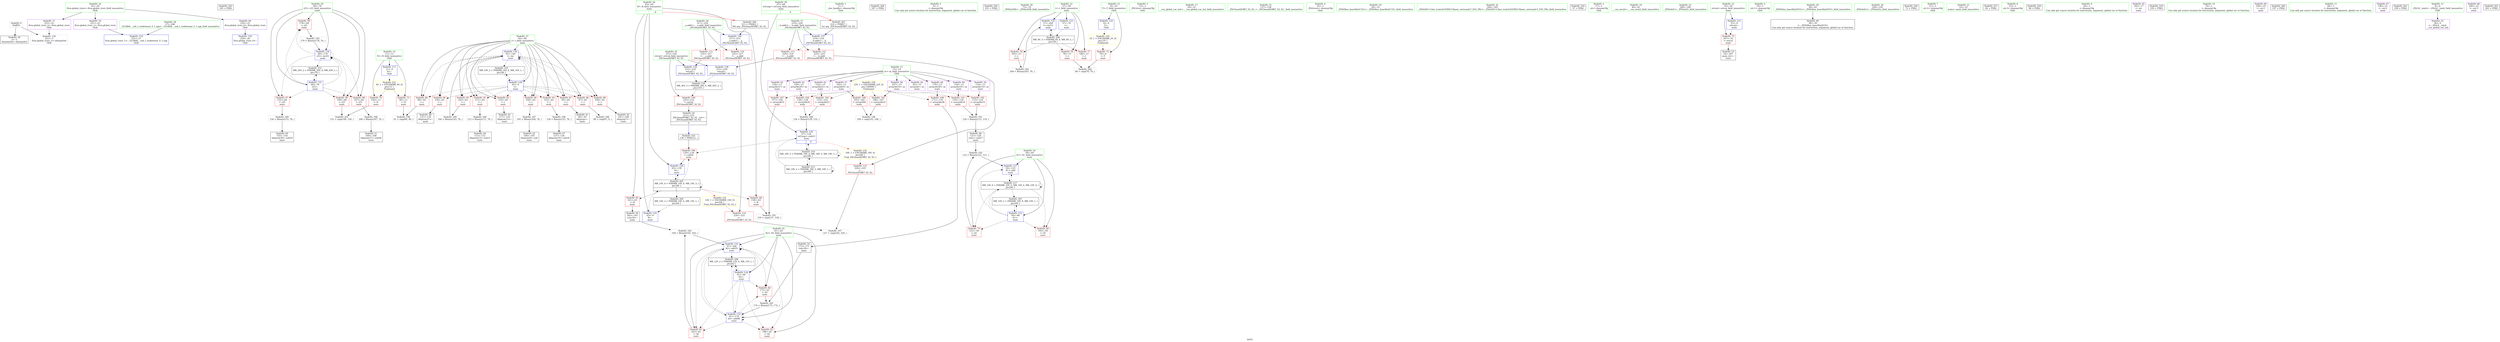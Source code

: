 digraph "SVFG" {
	label="SVFG";

	Node0x55a5386023a0 [shape=record,color=grey,label="{NodeID: 0\nNullPtr}"];
	Node0x55a5386023a0 -> Node0x55a53861bc20[style=solid];
	Node0x55a5386023a0 -> Node0x55a538621fe0[style=solid];
	Node0x55a538642150 [shape=record,color=black,label="{NodeID: 263\n183 = PHI()\n}"];
	Node0x55a53861c4a0 [shape=record,color=red,label="{NodeID: 97\n153\<--69\n\<--i25\nmain\n}"];
	Node0x55a53861c4a0 -> Node0x55a538625e80[style=solid];
	Node0x55a53861a760 [shape=record,color=green,label="{NodeID: 14\n11\<--12\nN\<--N_field_insensitive\nGlob }"];
	Node0x55a53861a760 -> Node0x55a53861e8d0[style=solid];
	Node0x55a53861a760 -> Node0x55a53861e9a0[style=solid];
	Node0x55a53861a760 -> Node0x55a538621ce0[style=solid];
	Node0x55a53861ff40 [shape=record,color=grey,label="{NodeID: 194\n144 = Binary(143, 76, )\n}"];
	Node0x55a53861ff40 -> Node0x55a538622830[style=solid];
	Node0x55a53861d000 [shape=record,color=red,label="{NodeID: 111\n232\<--217\n\<--__a.addr\n_ZSt3maxIiERKT_S2_S2_\n}"];
	Node0x55a53861d000 -> Node0x55a538622f80[style=solid];
	Node0x55a53861b210 [shape=record,color=green,label="{NodeID: 28\n67\<--68\nref.tmp\<--ref.tmp_field_insensitive\nmain\n|{|<s1>6}}"];
	Node0x55a53861b210 -> Node0x55a538622690[style=solid];
	Node0x55a53861b210:s1 -> Node0x55a538642610[style=solid,color=red];
	Node0x55a538630520 [shape=record,color=black,label="{NodeID: 208\nMR_12V_2 = PHI(MR_12V_4, MR_12V_1, )\npts\{62 \}\n}"];
	Node0x55a538630520 -> Node0x55a538622350[style=dashed];
	Node0x55a538622420 [shape=record,color=blue,label="{NodeID: 125\n63\<--9\nR\<--\nmain\n}"];
	Node0x55a538622420 -> Node0x55a53862ec20[style=dashed];
	Node0x55a53861bef0 [shape=record,color=black,label="{NodeID: 42\n101\<--100\nidxprom7\<--\nmain\n}"];
	Node0x55a538622f80 [shape=record,color=blue,label="{NodeID: 139\n215\<--232\nretval\<--\n_ZSt3maxIiERKT_S2_S2_\n}"];
	Node0x55a538622f80 -> Node0x55a538632d20[style=dashed];
	Node0x55a53861da70 [shape=record,color=purple,label="{NodeID: 56\n95\<--13\narrayidx\<--m\nmain\n}"];
	Node0x55a53861e600 [shape=record,color=purple,label="{NodeID: 70\n251\<--25\nllvm.global_ctors_1\<--llvm.global_ctors\nGlob }"];
	Node0x55a53861e600 -> Node0x55a538621ee0[style=solid];
	Node0x55a53861f1c0 [shape=record,color=red,label="{NodeID: 84\n158\<--63\n\<--R\nmain\n}"];
	Node0x55a53861f1c0 -> Node0x55a5386200c0[style=solid];
	Node0x55a538602870 [shape=record,color=green,label="{NodeID: 1\n7\<--1\n__dso_handle\<--dummyObj\nGlob }"];
	Node0x55a538642280 [shape=record,color=black,label="{NodeID: 264\n187 = PHI()\n}"];
	Node0x55a53861c570 [shape=record,color=red,label="{NodeID: 98\n167\<--69\n\<--i25\nmain\n}"];
	Node0x55a53861c570 -> Node0x55a538625a00[style=solid];
	Node0x55a53861a7f0 [shape=record,color=green,label="{NodeID: 15\n13\<--14\nm\<--m_field_insensitive\nGlob }"];
	Node0x55a53861a7f0 -> Node0x55a53861da70[style=solid];
	Node0x55a53861a7f0 -> Node0x55a53861db40[style=solid];
	Node0x55a53861a7f0 -> Node0x55a53861dc10[style=solid];
	Node0x55a53861a7f0 -> Node0x55a53861dce0[style=solid];
	Node0x55a53861a7f0 -> Node0x55a53861ddb0[style=solid];
	Node0x55a53861a7f0 -> Node0x55a53861de80[style=solid];
	Node0x55a53861a7f0 -> Node0x55a53861df50[style=solid];
	Node0x55a53861a7f0 -> Node0x55a53861e020[style=solid];
	Node0x55a53861a7f0 -> Node0x55a53861e0f0[style=solid];
	Node0x55a5386200c0 [shape=record,color=grey,label="{NodeID: 195\n159 = cmp(157, 158, )\n}"];
	Node0x55a53861d0d0 [shape=record,color=red,label="{NodeID: 112\n225\<--219\n\<--__b.addr\n_ZSt3maxIiERKT_S2_S2_\n}"];
	Node0x55a53861d0d0 -> Node0x55a53861d340[style=solid];
	Node0x55a53861b2e0 [shape=record,color=green,label="{NodeID: 29\n69\<--70\ni25\<--i25_field_insensitive\nmain\n}"];
	Node0x55a53861b2e0 -> Node0x55a53861c3d0[style=solid];
	Node0x55a53861b2e0 -> Node0x55a53861c4a0[style=solid];
	Node0x55a53861b2e0 -> Node0x55a53861c570[style=solid];
	Node0x55a53861b2e0 -> Node0x55a53861c640[style=solid];
	Node0x55a53861b2e0 -> Node0x55a538622900[style=solid];
	Node0x55a53861b2e0 -> Node0x55a538622b70[style=solid];
	Node0x55a538630a20 [shape=record,color=black,label="{NodeID: 209\nMR_14V_2 = PHI(MR_14V_4, MR_14V_1, )\npts\{64 \}\n}"];
	Node0x55a538630a20 -> Node0x55a538622420[style=dashed];
	Node0x55a5386224f0 [shape=record,color=blue,label="{NodeID: 126\n65\<--9\ni\<--\nmain\n}"];
	Node0x55a5386224f0 -> Node0x55a53861f360[style=dashed];
	Node0x55a5386224f0 -> Node0x55a53861f430[style=dashed];
	Node0x55a5386224f0 -> Node0x55a53861f500[style=dashed];
	Node0x55a5386224f0 -> Node0x55a53861f5d0[style=dashed];
	Node0x55a5386224f0 -> Node0x55a53861f6a0[style=dashed];
	Node0x55a5386224f0 -> Node0x55a53861f770[style=dashed];
	Node0x55a5386224f0 -> Node0x55a53861f840[style=dashed];
	Node0x55a5386224f0 -> Node0x55a53861f910[style=dashed];
	Node0x55a5386224f0 -> Node0x55a53861f9e0[style=dashed];
	Node0x55a5386224f0 -> Node0x55a53861fab0[style=dashed];
	Node0x55a5386224f0 -> Node0x55a538622830[style=dashed];
	Node0x55a5386224f0 -> Node0x55a538630f20[style=dashed];
	Node0x55a53861bfc0 [shape=record,color=black,label="{NodeID: 43\n106\<--105\nidxprom9\<--sub\nmain\n}"];
	Node0x55a53861db40 [shape=record,color=purple,label="{NodeID: 57\n102\<--13\narrayidx8\<--m\nmain\n}"];
	Node0x55a53861db40 -> Node0x55a53861c710[style=solid];
	Node0x55a53861e700 [shape=record,color=purple,label="{NodeID: 71\n252\<--25\nllvm.global_ctors_2\<--llvm.global_ctors\nGlob }"];
	Node0x55a53861e700 -> Node0x55a538621fe0[style=solid];
	Node0x55a53861f290 [shape=record,color=red,label="{NodeID: 85\n161\<--63\n\<--R\nmain\n}"];
	Node0x55a53861f290 -> Node0x55a53861d590[style=solid];
	Node0x55a53861a0a0 [shape=record,color=green,label="{NodeID: 2\n9\<--1\n\<--dummyObj\nCan only get source location for instruction, argument, global var or function.}"];
	Node0x55a538642380 [shape=record,color=black,label="{NodeID: 265\n191 = PHI()\n}"];
	Node0x55a538625400 [shape=record,color=grey,label="{NodeID: 182\n164 = Binary(163, 162, )\n}"];
	Node0x55a538625400 -> Node0x55a5386229d0[style=solid];
	Node0x55a53861c640 [shape=record,color=red,label="{NodeID: 99\n178\<--69\n\<--i25\nmain\n}"];
	Node0x55a53861c640 -> Node0x55a53861fdc0[style=solid];
	Node0x55a53861a880 [shape=record,color=green,label="{NodeID: 16\n25\<--29\nllvm.global_ctors\<--llvm.global_ctors_field_insensitive\nGlob }"];
	Node0x55a53861a880 -> Node0x55a53861e500[style=solid];
	Node0x55a53861a880 -> Node0x55a53861e600[style=solid];
	Node0x55a53861a880 -> Node0x55a53861e700[style=solid];
	Node0x55a538620240 [shape=record,color=grey,label="{NodeID: 196\n109 = cmp(103, 108, )\n}"];
	Node0x55a53861d1a0 [shape=record,color=red,label="{NodeID: 113\n229\<--219\n\<--__b.addr\n_ZSt3maxIiERKT_S2_S2_\n}"];
	Node0x55a53861d1a0 -> Node0x55a538622eb0[style=solid];
	Node0x55a53861b3b0 [shape=record,color=green,label="{NodeID: 30\n73\<--74\n_ZNSirsERi\<--_ZNSirsERi_field_insensitive\n}"];
	Node0x55a538630f20 [shape=record,color=black,label="{NodeID: 210\nMR_16V_2 = PHI(MR_16V_4, MR_16V_1, )\npts\{66 \}\n}"];
	Node0x55a538630f20 -> Node0x55a5386224f0[style=dashed];
	Node0x55a5386225c0 [shape=record,color=blue,label="{NodeID: 127\n59\<--123\nA1\<--add\nmain\n}"];
	Node0x55a5386225c0 -> Node0x55a538633220[style=dashed];
	Node0x55a53861c090 [shape=record,color=black,label="{NodeID: 44\n113\<--112\nidxprom13\<--sub12\nmain\n}"];
	Node0x55a53861dc10 [shape=record,color=purple,label="{NodeID: 58\n107\<--13\narrayidx10\<--m\nmain\n}"];
	Node0x55a53861dc10 -> Node0x55a53861c7e0[style=solid];
	Node0x55a53861e800 [shape=record,color=red,label="{NodeID: 72\n79\<--8\n\<--T\nmain\n}"];
	Node0x55a53861e800 -> Node0x55a538620840[style=solid];
	Node0x55a53861f360 [shape=record,color=red,label="{NodeID: 86\n89\<--65\n\<--i\nmain\n}"];
	Node0x55a53861f360 -> Node0x55a5386206c0[style=solid];
	Node0x55a53861a130 [shape=record,color=green,label="{NodeID: 3\n15\<--1\n_ZSt3cin\<--dummyObj\nGlob }"];
	Node0x55a538642480 [shape=record,color=black,label="{NodeID: 266\n213 = PHI(63, )\n0th arg _ZSt3maxIiERKT_S2_S2_ }"];
	Node0x55a538642480 -> Node0x55a538622d10[style=solid];
	Node0x55a538625580 [shape=record,color=grey,label="{NodeID: 183\n204 = Binary(203, 76, )\n}"];
	Node0x55a538625580 -> Node0x55a538622c40[style=solid];
	Node0x55a53861c710 [shape=record,color=red,label="{NodeID: 100\n103\<--102\n\<--arrayidx8\nmain\n}"];
	Node0x55a53861c710 -> Node0x55a538620240[style=solid];
	Node0x55a53861a910 [shape=record,color=green,label="{NodeID: 17\n30\<--31\n__cxx_global_var_init\<--__cxx_global_var_init_field_insensitive\n}"];
	Node0x55a5386203c0 [shape=record,color=grey,label="{NodeID: 197\n227 = cmp(224, 226, )\n}"];
	Node0x55a53861d270 [shape=record,color=red,label="{NodeID: 114\n224\<--223\n\<--\n_ZSt3maxIiERKT_S2_S2_\n}"];
	Node0x55a53861d270 -> Node0x55a5386203c0[style=solid];
	Node0x55a53861b4b0 [shape=record,color=green,label="{NodeID: 31\n137\<--138\n_ZSt3maxIiERKT_S2_S2_\<--_ZSt3maxIiERKT_S2_S2__field_insensitive\n}"];
	Node0x55a538631420 [shape=record,color=black,label="{NodeID: 211\nMR_18V_2 = PHI(MR_18V_3, MR_18V_1, )\npts\{68 \}\n}"];
	Node0x55a538631420 -> Node0x55a538622690[style=dashed];
	Node0x55a538631420 -> Node0x55a538631420[style=dashed];
	Node0x55a538631420 -> Node0x55a538633c20[style=dashed];
	Node0x55a538622690 [shape=record,color=blue,label="{NodeID: 128\n67\<--134\nref.tmp\<--sub23\nmain\n|{|<s2>6}}"];
	Node0x55a538622690 -> Node0x55a53861cbf0[style=dashed];
	Node0x55a538622690 -> Node0x55a538633c20[style=dashed];
	Node0x55a538622690:s2 -> Node0x55a538635e20[style=dashed,color=red];
	Node0x55a53861c160 [shape=record,color=black,label="{NodeID: 45\n117\<--116\nidxprom15\<--\nmain\n}"];
	Node0x55a53861dce0 [shape=record,color=purple,label="{NodeID: 59\n114\<--13\narrayidx14\<--m\nmain\n}"];
	Node0x55a53861dce0 -> Node0x55a53861c8b0[style=solid];
	Node0x55a53861e8d0 [shape=record,color=red,label="{NodeID: 73\n90\<--11\n\<--N\nmain\n}"];
	Node0x55a53861e8d0 -> Node0x55a5386206c0[style=solid];
	Node0x55a53861f430 [shape=record,color=red,label="{NodeID: 87\n93\<--65\n\<--i\nmain\n}"];
	Node0x55a53861f430 -> Node0x55a53861be20[style=solid];
	Node0x55a53861a1c0 [shape=record,color=green,label="{NodeID: 4\n16\<--1\n_ZSt4cout\<--dummyObj\nGlob }"];
	Node0x55a538642610 [shape=record,color=black,label="{NodeID: 267\n214 = PHI(67, )\n1st arg _ZSt3maxIiERKT_S2_S2_ }"];
	Node0x55a538642610 -> Node0x55a538622de0[style=solid];
	Node0x55a538625700 [shape=record,color=grey,label="{NodeID: 184\n112 = Binary(111, 76, )\n}"];
	Node0x55a538625700 -> Node0x55a53861c090[style=solid];
	Node0x55a53861c7e0 [shape=record,color=red,label="{NodeID: 101\n108\<--107\n\<--arrayidx10\nmain\n}"];
	Node0x55a53861c7e0 -> Node0x55a538620240[style=solid];
	Node0x55a53861a9a0 [shape=record,color=green,label="{NodeID: 18\n34\<--35\n_ZNSt8ios_base4InitC1Ev\<--_ZNSt8ios_base4InitC1Ev_field_insensitive\n}"];
	Node0x55a538620540 [shape=record,color=grey,label="{NodeID: 198\n98 = cmp(97, 9, )\n}"];
	Node0x55a53861d340 [shape=record,color=red,label="{NodeID: 115\n226\<--225\n\<--\n_ZSt3maxIiERKT_S2_S2_\n}"];
	Node0x55a53861d340 -> Node0x55a5386203c0[style=solid];
	Node0x55a53861b5b0 [shape=record,color=green,label="{NodeID: 32\n184\<--185\n_ZStlsISt11char_traitsIcEERSt13basic_ostreamIcT_ES5_PKc\<--_ZStlsISt11char_traitsIcEERSt13basic_ostreamIcT_ES5_PKc_field_insensitive\n}"];
	Node0x55a538631920 [shape=record,color=black,label="{NodeID: 212\nMR_20V_2 = PHI(MR_20V_4, MR_20V_1, )\npts\{70 \}\n}"];
	Node0x55a538631920 -> Node0x55a538622900[style=dashed];
	Node0x55a538622760 [shape=record,color=blue,label="{NodeID: 129\n63\<--139\nR\<--\nmain\n}"];
	Node0x55a538622760 -> Node0x55a53862ec20[style=dashed];
	Node0x55a53861c230 [shape=record,color=black,label="{NodeID: 46\n121\<--120\nconv\<--sub17\nmain\n}"];
	Node0x55a53861c230 -> Node0x55a53861fc40[style=solid];
	Node0x55a53861ddb0 [shape=record,color=purple,label="{NodeID: 60\n118\<--13\narrayidx16\<--m\nmain\n}"];
	Node0x55a53861ddb0 -> Node0x55a53861c980[style=solid];
	Node0x55a53861e9a0 [shape=record,color=red,label="{NodeID: 74\n150\<--11\n\<--N\nmain\n}"];
	Node0x55a53861e9a0 -> Node0x55a5386209c0[style=solid];
	Node0x55a5383d41c0 [shape=record,color=black,label="{NodeID: 254\n37 = PHI()\n}"];
	Node0x55a53861f500 [shape=record,color=red,label="{NodeID: 88\n97\<--65\n\<--i\nmain\n}"];
	Node0x55a53861f500 -> Node0x55a538620540[style=solid];
	Node0x55a53861a250 [shape=record,color=green,label="{NodeID: 5\n17\<--1\n.str\<--dummyObj\nGlob }"];
	Node0x55a538625880 [shape=record,color=grey,label="{NodeID: 185\n174 = Binary(173, 172, )\n}"];
	Node0x55a538625880 -> Node0x55a538622aa0[style=solid];
	Node0x55a53861c8b0 [shape=record,color=red,label="{NodeID: 102\n115\<--114\n\<--arrayidx14\nmain\n}"];
	Node0x55a53861c8b0 -> Node0x55a538626180[style=solid];
	Node0x55a53861aa30 [shape=record,color=green,label="{NodeID: 19\n40\<--41\n__cxa_atexit\<--__cxa_atexit_field_insensitive\n}"];
	Node0x55a5386206c0 [shape=record,color=grey,label="{NodeID: 199\n91 = cmp(89, 90, )\n}"];
	Node0x55a538621be0 [shape=record,color=blue,label="{NodeID: 116\n8\<--9\nT\<--\nGlob }"];
	Node0x55a538621be0 -> Node0x55a538634120[style=dashed];
	Node0x55a53861b6b0 [shape=record,color=green,label="{NodeID: 33\n188\<--189\n_ZNSolsEi\<--_ZNSolsEi_field_insensitive\n}"];
	Node0x55a538622830 [shape=record,color=blue,label="{NodeID: 130\n65\<--144\ni\<--inc\nmain\n}"];
	Node0x55a538622830 -> Node0x55a53861f360[style=dashed];
	Node0x55a538622830 -> Node0x55a53861f430[style=dashed];
	Node0x55a538622830 -> Node0x55a53861f500[style=dashed];
	Node0x55a538622830 -> Node0x55a53861f5d0[style=dashed];
	Node0x55a538622830 -> Node0x55a53861f6a0[style=dashed];
	Node0x55a538622830 -> Node0x55a53861f770[style=dashed];
	Node0x55a538622830 -> Node0x55a53861f840[style=dashed];
	Node0x55a538622830 -> Node0x55a53861f910[style=dashed];
	Node0x55a538622830 -> Node0x55a53861f9e0[style=dashed];
	Node0x55a538622830 -> Node0x55a53861fab0[style=dashed];
	Node0x55a538622830 -> Node0x55a538622830[style=dashed];
	Node0x55a538622830 -> Node0x55a538630f20[style=dashed];
	Node0x55a53861c300 [shape=record,color=black,label="{NodeID: 47\n127\<--126\nidxprom19\<--sub18\nmain\n}"];
	Node0x55a53861de80 [shape=record,color=purple,label="{NodeID: 61\n128\<--13\narrayidx20\<--m\nmain\n}"];
	Node0x55a53861de80 -> Node0x55a53861ca50[style=solid];
	Node0x55a53861ea70 [shape=record,color=red,label="{NodeID: 75\n207\<--55\n\<--retval\nmain\n}"];
	Node0x55a53861ea70 -> Node0x55a53861d800[style=solid];
	Node0x55a538641920 [shape=record,color=black,label="{NodeID: 255\n136 = PHI(212, )\n}"];
	Node0x55a538641920 -> Node0x55a53861cbf0[style=solid];
	Node0x55a53861f5d0 [shape=record,color=red,label="{NodeID: 89\n100\<--65\n\<--i\nmain\n}"];
	Node0x55a53861f5d0 -> Node0x55a53861bef0[style=solid];
	Node0x55a53861a2e0 [shape=record,color=green,label="{NodeID: 6\n19\<--1\n.str.1\<--dummyObj\nGlob }"];
	Node0x55a538625a00 [shape=record,color=grey,label="{NodeID: 186\n168 = Binary(167, 76, )\n}"];
	Node0x55a538625a00 -> Node0x55a53861d660[style=solid];
	Node0x55a53861c980 [shape=record,color=red,label="{NodeID: 103\n119\<--118\n\<--arrayidx16\nmain\n}"];
	Node0x55a53861c980 -> Node0x55a538626180[style=solid];
	Node0x55a53861ab30 [shape=record,color=green,label="{NodeID: 20\n39\<--45\n_ZNSt8ios_base4InitD1Ev\<--_ZNSt8ios_base4InitD1Ev_field_insensitive\n}"];
	Node0x55a53861ab30 -> Node0x55a53861bd20[style=solid];
	Node0x55a538620840 [shape=record,color=grey,label="{NodeID: 200\n80 = cmp(78, 79, )\n}"];
	Node0x55a538621ce0 [shape=record,color=blue,label="{NodeID: 117\n11\<--9\nN\<--\nGlob }"];
	Node0x55a538621ce0 -> Node0x55a538634c40[style=dashed];
	Node0x55a53861b7b0 [shape=record,color=green,label="{NodeID: 34\n194\<--195\n_ZNSolsEx\<--_ZNSolsEx_field_insensitive\n}"];
	Node0x55a538622900 [shape=record,color=blue,label="{NodeID: 131\n69\<--76\ni25\<--\nmain\n}"];
	Node0x55a538622900 -> Node0x55a53861c3d0[style=dashed];
	Node0x55a538622900 -> Node0x55a53861c4a0[style=dashed];
	Node0x55a538622900 -> Node0x55a53861c570[style=dashed];
	Node0x55a538622900 -> Node0x55a53861c640[style=dashed];
	Node0x55a538622900 -> Node0x55a538622b70[style=dashed];
	Node0x55a538622900 -> Node0x55a538631920[style=dashed];
	Node0x55a53861d3f0 [shape=record,color=black,label="{NodeID: 48\n131\<--130\nidxprom21\<--\nmain\n}"];
	Node0x55a53861df50 [shape=record,color=purple,label="{NodeID: 62\n132\<--13\narrayidx22\<--m\nmain\n}"];
	Node0x55a53861df50 -> Node0x55a53861cb20[style=solid];
	Node0x55a53861eb40 [shape=record,color=red,label="{NodeID: 76\n78\<--57\n\<--t\nmain\n}"];
	Node0x55a53861eb40 -> Node0x55a538620840[style=solid];
	Node0x55a538641b10 [shape=record,color=black,label="{NodeID: 256\n72 = PHI()\n}"];
	Node0x55a53861f6a0 [shape=record,color=red,label="{NodeID: 90\n104\<--65\n\<--i\nmain\n}"];
	Node0x55a53861f6a0 -> Node0x55a538625b80[style=solid];
	Node0x55a53861a370 [shape=record,color=green,label="{NodeID: 7\n21\<--1\n.str.2\<--dummyObj\nGlob }"];
	Node0x55a538625b80 [shape=record,color=grey,label="{NodeID: 187\n105 = Binary(104, 76, )\n}"];
	Node0x55a538625b80 -> Node0x55a53861bfc0[style=solid];
	Node0x55a53861ca50 [shape=record,color=red,label="{NodeID: 104\n129\<--128\n\<--arrayidx20\nmain\n}"];
	Node0x55a53861ca50 -> Node0x55a538625d00[style=solid];
	Node0x55a53861ac30 [shape=record,color=green,label="{NodeID: 21\n52\<--53\nmain\<--main_field_insensitive\n}"];
	Node0x55a5386209c0 [shape=record,color=grey,label="{NodeID: 201\n151 = cmp(149, 150, )\n}"];
	Node0x55a538621de0 [shape=record,color=blue,label="{NodeID: 118\n250\<--26\nllvm.global_ctors_0\<--\nGlob }"];
	Node0x55a53861b8b0 [shape=record,color=green,label="{NodeID: 35\n215\<--216\nretval\<--retval_field_insensitive\n_ZSt3maxIiERKT_S2_S2_\n}"];
	Node0x55a53861b8b0 -> Node0x55a53861ce60[style=solid];
	Node0x55a53861b8b0 -> Node0x55a538622eb0[style=solid];
	Node0x55a53861b8b0 -> Node0x55a538622f80[style=solid];
	Node0x55a5386229d0 [shape=record,color=blue,label="{NodeID: 132\n61\<--164\nA2\<--add35\nmain\n}"];
	Node0x55a5386229d0 -> Node0x55a53861ef50[style=dashed];
	Node0x55a5386229d0 -> Node0x55a53861f020[style=dashed];
	Node0x55a5386229d0 -> Node0x55a53861f0f0[style=dashed];
	Node0x55a5386229d0 -> Node0x55a5386229d0[style=dashed];
	Node0x55a5386229d0 -> Node0x55a538622aa0[style=dashed];
	Node0x55a5386229d0 -> Node0x55a538630520[style=dashed];
	Node0x55a53861d4c0 [shape=record,color=black,label="{NodeID: 49\n155\<--154\nidxprom30\<--sub29\nmain\n}"];
	Node0x55a53861e020 [shape=record,color=purple,label="{NodeID: 63\n156\<--13\narrayidx31\<--m\nmain\n}"];
	Node0x55a53861e020 -> Node0x55a53861ccc0[style=solid];
	Node0x55a53861ec10 [shape=record,color=red,label="{NodeID: 77\n186\<--57\n\<--t\nmain\n}"];
	Node0x55a538641be0 [shape=record,color=black,label="{NodeID: 257\n82 = PHI()\n}"];
	Node0x55a53861f770 [shape=record,color=red,label="{NodeID: 91\n111\<--65\n\<--i\nmain\n}"];
	Node0x55a53861f770 -> Node0x55a538625700[style=solid];
	Node0x55a53861a400 [shape=record,color=green,label="{NodeID: 8\n23\<--1\n.str.3\<--dummyObj\nGlob }"];
	Node0x55a538625d00 [shape=record,color=grey,label="{NodeID: 188\n134 = Binary(129, 133, )\n}"];
	Node0x55a538625d00 -> Node0x55a538622690[style=solid];
	Node0x55a53861cb20 [shape=record,color=red,label="{NodeID: 105\n133\<--132\n\<--arrayidx22\nmain\n}"];
	Node0x55a53861cb20 -> Node0x55a538625d00[style=solid];
	Node0x55a53861ad30 [shape=record,color=green,label="{NodeID: 22\n55\<--56\nretval\<--retval_field_insensitive\nmain\n}"];
	Node0x55a53861ad30 -> Node0x55a53861ea70[style=solid];
	Node0x55a53861ad30 -> Node0x55a5386220e0[style=solid];
	Node0x55a538621ee0 [shape=record,color=blue,label="{NodeID: 119\n251\<--27\nllvm.global_ctors_1\<--_GLOBAL__sub_I_socketnaut_0_1.cpp\nGlob }"];
	Node0x55a53861b980 [shape=record,color=green,label="{NodeID: 36\n217\<--218\n__a.addr\<--__a.addr_field_insensitive\n_ZSt3maxIiERKT_S2_S2_\n}"];
	Node0x55a53861b980 -> Node0x55a53861cf30[style=solid];
	Node0x55a53861b980 -> Node0x55a53861d000[style=solid];
	Node0x55a53861b980 -> Node0x55a538622d10[style=solid];
	Node0x55a538632d20 [shape=record,color=black,label="{NodeID: 216\nMR_26V_3 = PHI(MR_26V_4, MR_26V_2, )\npts\{216 \}\n}"];
	Node0x55a538632d20 -> Node0x55a53861ce60[style=dashed];
	Node0x55a538622aa0 [shape=record,color=blue,label="{NodeID: 133\n61\<--174\nA2\<--add40\nmain\n}"];
	Node0x55a538622aa0 -> Node0x55a53861ef50[style=dashed];
	Node0x55a538622aa0 -> Node0x55a53861f020[style=dashed];
	Node0x55a538622aa0 -> Node0x55a53861f0f0[style=dashed];
	Node0x55a538622aa0 -> Node0x55a5386229d0[style=dashed];
	Node0x55a538622aa0 -> Node0x55a538622aa0[style=dashed];
	Node0x55a538622aa0 -> Node0x55a538630520[style=dashed];
	Node0x55a53861d590 [shape=record,color=black,label="{NodeID: 50\n162\<--161\nconv34\<--\nmain\n}"];
	Node0x55a53861d590 -> Node0x55a538625400[style=solid];
	Node0x55a538635420 [shape=record,color=yellow,style=double,label="{NodeID: 230\n22V_1 = ENCHI(MR_22V_0)\npts\{140000 \}\nFun[main]}"];
	Node0x55a538635420 -> Node0x55a53861c710[style=dashed];
	Node0x55a538635420 -> Node0x55a53861c7e0[style=dashed];
	Node0x55a538635420 -> Node0x55a53861c8b0[style=dashed];
	Node0x55a538635420 -> Node0x55a53861c980[style=dashed];
	Node0x55a538635420 -> Node0x55a53861ca50[style=dashed];
	Node0x55a538635420 -> Node0x55a53861cb20[style=dashed];
	Node0x55a538635420 -> Node0x55a53861ccc0[style=dashed];
	Node0x55a538635420 -> Node0x55a53861cd90[style=dashed];
	Node0x55a53861e0f0 [shape=record,color=purple,label="{NodeID: 64\n170\<--13\narrayidx38\<--m\nmain\n}"];
	Node0x55a53861e0f0 -> Node0x55a53861cd90[style=solid];
	Node0x55a53861ece0 [shape=record,color=red,label="{NodeID: 78\n203\<--57\n\<--t\nmain\n}"];
	Node0x55a53861ece0 -> Node0x55a538625580[style=solid];
	Node0x55a538641cb0 [shape=record,color=black,label="{NodeID: 258\n96 = PHI()\n}"];
	Node0x55a53861f840 [shape=record,color=red,label="{NodeID: 92\n116\<--65\n\<--i\nmain\n}"];
	Node0x55a53861f840 -> Node0x55a53861c160[style=solid];
	Node0x55a53861a490 [shape=record,color=green,label="{NodeID: 9\n26\<--1\n\<--dummyObj\nCan only get source location for instruction, argument, global var or function.}"];
	Node0x55a538625e80 [shape=record,color=grey,label="{NodeID: 189\n154 = Binary(153, 76, )\n}"];
	Node0x55a538625e80 -> Node0x55a53861d4c0[style=solid];
	Node0x55a53861cbf0 [shape=record,color=red,label="{NodeID: 106\n139\<--136\n\<--call24\nmain\n}"];
	Node0x55a53861cbf0 -> Node0x55a538622760[style=solid];
	Node0x55a53861ae00 [shape=record,color=green,label="{NodeID: 23\n57\<--58\nt\<--t_field_insensitive\nmain\n}"];
	Node0x55a53861ae00 -> Node0x55a53861eb40[style=solid];
	Node0x55a53861ae00 -> Node0x55a53861ec10[style=solid];
	Node0x55a53861ae00 -> Node0x55a53861ece0[style=solid];
	Node0x55a53861ae00 -> Node0x55a5386221b0[style=solid];
	Node0x55a53861ae00 -> Node0x55a538622c40[style=solid];
	Node0x55a53862ec20 [shape=record,color=black,label="{NodeID: 203\nMR_14V_4 = PHI(MR_14V_6, MR_14V_3, )\npts\{64 \}\n|{|<s6>6}}"];
	Node0x55a53862ec20 -> Node0x55a53861f1c0[style=dashed];
	Node0x55a53862ec20 -> Node0x55a53861f290[style=dashed];
	Node0x55a53862ec20 -> Node0x55a53861cbf0[style=dashed];
	Node0x55a53862ec20 -> Node0x55a538622760[style=dashed];
	Node0x55a53862ec20 -> Node0x55a53862ec20[style=dashed];
	Node0x55a53862ec20 -> Node0x55a538630a20[style=dashed];
	Node0x55a53862ec20:s6 -> Node0x55a538635d10[style=dashed,color=red];
	Node0x55a538621fe0 [shape=record,color=blue, style = dotted,label="{NodeID: 120\n252\<--3\nllvm.global_ctors_2\<--dummyVal\nGlob }"];
	Node0x55a53861ba50 [shape=record,color=green,label="{NodeID: 37\n219\<--220\n__b.addr\<--__b.addr_field_insensitive\n_ZSt3maxIiERKT_S2_S2_\n}"];
	Node0x55a53861ba50 -> Node0x55a53861d0d0[style=solid];
	Node0x55a53861ba50 -> Node0x55a53861d1a0[style=solid];
	Node0x55a53861ba50 -> Node0x55a538622de0[style=solid];
	Node0x55a538633220 [shape=record,color=black,label="{NodeID: 217\nMR_10V_6 = PHI(MR_10V_5, MR_10V_4, MR_10V_4, )\npts\{60 \}\n}"];
	Node0x55a538633220 -> Node0x55a53861edb0[style=dashed];
	Node0x55a538633220 -> Node0x55a53861ee80[style=dashed];
	Node0x55a538633220 -> Node0x55a5386225c0[style=dashed];
	Node0x55a538633220 -> Node0x55a538630020[style=dashed];
	Node0x55a538633220 -> Node0x55a538633220[style=dashed];
	Node0x55a538622b70 [shape=record,color=blue,label="{NodeID: 134\n69\<--179\ni25\<--inc43\nmain\n}"];
	Node0x55a538622b70 -> Node0x55a53861c3d0[style=dashed];
	Node0x55a538622b70 -> Node0x55a53861c4a0[style=dashed];
	Node0x55a538622b70 -> Node0x55a53861c570[style=dashed];
	Node0x55a538622b70 -> Node0x55a53861c640[style=dashed];
	Node0x55a538622b70 -> Node0x55a538622b70[style=dashed];
	Node0x55a538622b70 -> Node0x55a538631920[style=dashed];
	Node0x55a53861d660 [shape=record,color=black,label="{NodeID: 51\n169\<--168\nidxprom37\<--sub36\nmain\n}"];
	Node0x55a538635d10 [shape=record,color=yellow,style=double,label="{NodeID: 231\n14V_1 = ENCHI(MR_14V_0)\npts\{64 \}\nFun[_ZSt3maxIiERKT_S2_S2_]}"];
	Node0x55a538635d10 -> Node0x55a53861d270[style=dashed];
	Node0x55a53861e1c0 [shape=record,color=purple,label="{NodeID: 65\n182\<--17\n\<--.str\nmain\n}"];
	Node0x55a53861edb0 [shape=record,color=red,label="{NodeID: 79\n122\<--59\n\<--A1\nmain\n}"];
	Node0x55a53861edb0 -> Node0x55a53861fc40[style=solid];
	Node0x55a538641d80 [shape=record,color=black,label="{NodeID: 259\n193 = PHI()\n}"];
	Node0x55a53861f910 [shape=record,color=red,label="{NodeID: 93\n125\<--65\n\<--i\nmain\n}"];
	Node0x55a53861f910 -> Node0x55a538626000[style=solid];
	Node0x55a53861a520 [shape=record,color=green,label="{NodeID: 10\n76\<--1\n\<--dummyObj\nCan only get source location for instruction, argument, global var or function.}"];
	Node0x55a538626000 [shape=record,color=grey,label="{NodeID: 190\n126 = Binary(125, 76, )\n}"];
	Node0x55a538626000 -> Node0x55a53861c300[style=solid];
	Node0x55a53861ccc0 [shape=record,color=red,label="{NodeID: 107\n157\<--156\n\<--arrayidx31\nmain\n}"];
	Node0x55a53861ccc0 -> Node0x55a5386200c0[style=solid];
	Node0x55a53861aed0 [shape=record,color=green,label="{NodeID: 24\n59\<--60\nA1\<--A1_field_insensitive\nmain\n}"];
	Node0x55a53861aed0 -> Node0x55a53861edb0[style=solid];
	Node0x55a53861aed0 -> Node0x55a53861ee80[style=solid];
	Node0x55a53861aed0 -> Node0x55a538622280[style=solid];
	Node0x55a53861aed0 -> Node0x55a5386225c0[style=solid];
	Node0x55a5386220e0 [shape=record,color=blue,label="{NodeID: 121\n55\<--9\nretval\<--\nmain\n}"];
	Node0x55a5386220e0 -> Node0x55a53861ea70[style=dashed];
	Node0x55a53861bb20 [shape=record,color=green,label="{NodeID: 38\n27\<--246\n_GLOBAL__sub_I_socketnaut_0_1.cpp\<--_GLOBAL__sub_I_socketnaut_0_1.cpp_field_insensitive\n}"];
	Node0x55a53861bb20 -> Node0x55a538621ee0[style=solid];
	Node0x55a538622c40 [shape=record,color=blue,label="{NodeID: 135\n57\<--204\nt\<--inc53\nmain\n}"];
	Node0x55a538622c40 -> Node0x55a53862fb20[style=dashed];
	Node0x55a53861d730 [shape=record,color=black,label="{NodeID: 52\n172\<--171\nconv39\<--\nmain\n}"];
	Node0x55a53861d730 -> Node0x55a538625880[style=solid];
	Node0x55a538635e20 [shape=record,color=yellow,style=double,label="{NodeID: 232\n18V_1 = ENCHI(MR_18V_0)\npts\{68 \}\nFun[_ZSt3maxIiERKT_S2_S2_]}"];
	Node0x55a538635e20 -> Node0x55a53861d340[style=dashed];
	Node0x55a53861e290 [shape=record,color=purple,label="{NodeID: 66\n190\<--19\n\<--.str.1\nmain\n}"];
	Node0x55a53861ee80 [shape=record,color=red,label="{NodeID: 80\n192\<--59\n\<--A1\nmain\n}"];
	Node0x55a538641e80 [shape=record,color=black,label="{NodeID: 260\n197 = PHI()\n}"];
	Node0x55a53861f9e0 [shape=record,color=red,label="{NodeID: 94\n130\<--65\n\<--i\nmain\n}"];
	Node0x55a53861f9e0 -> Node0x55a53861d3f0[style=solid];
	Node0x55a53861a5b0 [shape=record,color=green,label="{NodeID: 11\n84\<--1\n\<--dummyObj\nCan only get source location for instruction, argument, global var or function.}"];
	Node0x55a538626180 [shape=record,color=grey,label="{NodeID: 191\n120 = Binary(115, 119, )\n}"];
	Node0x55a538626180 -> Node0x55a53861c230[style=solid];
	Node0x55a53861cd90 [shape=record,color=red,label="{NodeID: 108\n171\<--170\n\<--arrayidx38\nmain\n}"];
	Node0x55a53861cd90 -> Node0x55a53861d730[style=solid];
	Node0x55a53861afa0 [shape=record,color=green,label="{NodeID: 25\n61\<--62\nA2\<--A2_field_insensitive\nmain\n}"];
	Node0x55a53861afa0 -> Node0x55a53861ef50[style=solid];
	Node0x55a53861afa0 -> Node0x55a53861f020[style=solid];
	Node0x55a53861afa0 -> Node0x55a53861f0f0[style=solid];
	Node0x55a53861afa0 -> Node0x55a538622350[style=solid];
	Node0x55a53861afa0 -> Node0x55a5386229d0[style=solid];
	Node0x55a53861afa0 -> Node0x55a538622aa0[style=solid];
	Node0x55a5386221b0 [shape=record,color=blue,label="{NodeID: 122\n57\<--76\nt\<--\nmain\n}"];
	Node0x55a5386221b0 -> Node0x55a53862fb20[style=dashed];
	Node0x55a53861bc20 [shape=record,color=black,label="{NodeID: 39\n2\<--3\ndummyVal\<--dummyVal\n}"];
	Node0x55a538633c20 [shape=record,color=black,label="{NodeID: 219\nMR_18V_5 = PHI(MR_18V_4, MR_18V_3, MR_18V_3, )\npts\{68 \}\n}"];
	Node0x55a538633c20 -> Node0x55a538622690[style=dashed];
	Node0x55a538633c20 -> Node0x55a538631420[style=dashed];
	Node0x55a538633c20 -> Node0x55a538633c20[style=dashed];
	Node0x55a538622d10 [shape=record,color=blue,label="{NodeID: 136\n217\<--213\n__a.addr\<--__a\n_ZSt3maxIiERKT_S2_S2_\n}"];
	Node0x55a538622d10 -> Node0x55a53861cf30[style=dashed];
	Node0x55a538622d10 -> Node0x55a53861d000[style=dashed];
	Node0x55a53861d800 [shape=record,color=black,label="{NodeID: 53\n54\<--207\nmain_ret\<--\nmain\n}"];
	Node0x55a53861e360 [shape=record,color=purple,label="{NodeID: 67\n196\<--21\n\<--.str.2\nmain\n}"];
	Node0x55a53861ef50 [shape=record,color=red,label="{NodeID: 81\n163\<--61\n\<--A2\nmain\n}"];
	Node0x55a53861ef50 -> Node0x55a538625400[style=solid];
	Node0x55a538641f80 [shape=record,color=black,label="{NodeID: 261\n199 = PHI()\n}"];
	Node0x55a53861fab0 [shape=record,color=red,label="{NodeID: 95\n143\<--65\n\<--i\nmain\n}"];
	Node0x55a53861fab0 -> Node0x55a53861ff40[style=solid];
	Node0x55a53861a640 [shape=record,color=green,label="{NodeID: 12\n4\<--6\n_ZStL8__ioinit\<--_ZStL8__ioinit_field_insensitive\nGlob }"];
	Node0x55a53861a640 -> Node0x55a53861d9a0[style=solid];
	Node0x55a53861fc40 [shape=record,color=grey,label="{NodeID: 192\n123 = Binary(122, 121, )\n}"];
	Node0x55a53861fc40 -> Node0x55a5386225c0[style=solid];
	Node0x55a53861ce60 [shape=record,color=red,label="{NodeID: 109\n235\<--215\n\<--retval\n_ZSt3maxIiERKT_S2_S2_\n}"];
	Node0x55a53861ce60 -> Node0x55a53861d8d0[style=solid];
	Node0x55a53861b070 [shape=record,color=green,label="{NodeID: 26\n63\<--64\nR\<--R_field_insensitive\nmain\n|{|<s4>6}}"];
	Node0x55a53861b070 -> Node0x55a53861f1c0[style=solid];
	Node0x55a53861b070 -> Node0x55a53861f290[style=solid];
	Node0x55a53861b070 -> Node0x55a538622420[style=solid];
	Node0x55a53861b070 -> Node0x55a538622760[style=solid];
	Node0x55a53861b070:s4 -> Node0x55a538642480[style=solid,color=red];
	Node0x55a53862fb20 [shape=record,color=black,label="{NodeID: 206\nMR_8V_3 = PHI(MR_8V_4, MR_8V_2, )\npts\{58 \}\n}"];
	Node0x55a53862fb20 -> Node0x55a53861eb40[style=dashed];
	Node0x55a53862fb20 -> Node0x55a53861ec10[style=dashed];
	Node0x55a53862fb20 -> Node0x55a53861ece0[style=dashed];
	Node0x55a53862fb20 -> Node0x55a538622c40[style=dashed];
	Node0x55a538622280 [shape=record,color=blue,label="{NodeID: 123\n59\<--84\nA1\<--\nmain\n}"];
	Node0x55a538622280 -> Node0x55a53861edb0[style=dashed];
	Node0x55a538622280 -> Node0x55a53861ee80[style=dashed];
	Node0x55a538622280 -> Node0x55a5386225c0[style=dashed];
	Node0x55a538622280 -> Node0x55a538630020[style=dashed];
	Node0x55a538622280 -> Node0x55a538633220[style=dashed];
	Node0x55a53861bd20 [shape=record,color=black,label="{NodeID: 40\n38\<--39\n\<--_ZNSt8ios_base4InitD1Ev\nCan only get source location for instruction, argument, global var or function.}"];
	Node0x55a538634120 [shape=record,color=yellow,style=double,label="{NodeID: 220\n2V_1 = ENCHI(MR_2V_0)\npts\{10 \}\nFun[main]}"];
	Node0x55a538634120 -> Node0x55a53861e800[style=dashed];
	Node0x55a538622de0 [shape=record,color=blue,label="{NodeID: 137\n219\<--214\n__b.addr\<--__b\n_ZSt3maxIiERKT_S2_S2_\n}"];
	Node0x55a538622de0 -> Node0x55a53861d0d0[style=dashed];
	Node0x55a538622de0 -> Node0x55a53861d1a0[style=dashed];
	Node0x55a53861d8d0 [shape=record,color=black,label="{NodeID: 54\n212\<--235\n_ZSt3maxIiERKT_S2_S2__ret\<--\n_ZSt3maxIiERKT_S2_S2_\n|{<s0>6}}"];
	Node0x55a53861d8d0:s0 -> Node0x55a538641920[style=solid,color=blue];
	Node0x55a53861e430 [shape=record,color=purple,label="{NodeID: 68\n200\<--23\n\<--.str.3\nmain\n}"];
	Node0x55a53861f020 [shape=record,color=red,label="{NodeID: 82\n173\<--61\n\<--A2\nmain\n}"];
	Node0x55a53861f020 -> Node0x55a538625880[style=solid];
	Node0x55a538642080 [shape=record,color=black,label="{NodeID: 262\n201 = PHI()\n}"];
	Node0x55a53861c3d0 [shape=record,color=red,label="{NodeID: 96\n149\<--69\n\<--i25\nmain\n}"];
	Node0x55a53861c3d0 -> Node0x55a5386209c0[style=solid];
	Node0x55a53861a6d0 [shape=record,color=green,label="{NodeID: 13\n8\<--10\nT\<--T_field_insensitive\nGlob }"];
	Node0x55a53861a6d0 -> Node0x55a53861e800[style=solid];
	Node0x55a53861a6d0 -> Node0x55a538621be0[style=solid];
	Node0x55a53861fdc0 [shape=record,color=grey,label="{NodeID: 193\n179 = Binary(178, 76, )\n}"];
	Node0x55a53861fdc0 -> Node0x55a538622b70[style=solid];
	Node0x55a53861cf30 [shape=record,color=red,label="{NodeID: 110\n223\<--217\n\<--__a.addr\n_ZSt3maxIiERKT_S2_S2_\n}"];
	Node0x55a53861cf30 -> Node0x55a53861d270[style=solid];
	Node0x55a53861b140 [shape=record,color=green,label="{NodeID: 27\n65\<--66\ni\<--i_field_insensitive\nmain\n}"];
	Node0x55a53861b140 -> Node0x55a53861f360[style=solid];
	Node0x55a53861b140 -> Node0x55a53861f430[style=solid];
	Node0x55a53861b140 -> Node0x55a53861f500[style=solid];
	Node0x55a53861b140 -> Node0x55a53861f5d0[style=solid];
	Node0x55a53861b140 -> Node0x55a53861f6a0[style=solid];
	Node0x55a53861b140 -> Node0x55a53861f770[style=solid];
	Node0x55a53861b140 -> Node0x55a53861f840[style=solid];
	Node0x55a53861b140 -> Node0x55a53861f910[style=solid];
	Node0x55a53861b140 -> Node0x55a53861f9e0[style=solid];
	Node0x55a53861b140 -> Node0x55a53861fab0[style=solid];
	Node0x55a53861b140 -> Node0x55a5386224f0[style=solid];
	Node0x55a53861b140 -> Node0x55a538622830[style=solid];
	Node0x55a538630020 [shape=record,color=black,label="{NodeID: 207\nMR_10V_2 = PHI(MR_10V_4, MR_10V_1, )\npts\{60 \}\n}"];
	Node0x55a538630020 -> Node0x55a538622280[style=dashed];
	Node0x55a538622350 [shape=record,color=blue,label="{NodeID: 124\n61\<--84\nA2\<--\nmain\n}"];
	Node0x55a538622350 -> Node0x55a53861ef50[style=dashed];
	Node0x55a538622350 -> Node0x55a53861f020[style=dashed];
	Node0x55a538622350 -> Node0x55a53861f0f0[style=dashed];
	Node0x55a538622350 -> Node0x55a5386229d0[style=dashed];
	Node0x55a538622350 -> Node0x55a538622aa0[style=dashed];
	Node0x55a538622350 -> Node0x55a538630520[style=dashed];
	Node0x55a53861be20 [shape=record,color=black,label="{NodeID: 41\n94\<--93\nidxprom\<--\nmain\n}"];
	Node0x55a538634c40 [shape=record,color=yellow,style=double,label="{NodeID: 221\n4V_1 = ENCHI(MR_4V_0)\npts\{12 \}\nFun[main]}"];
	Node0x55a538634c40 -> Node0x55a53861e8d0[style=dashed];
	Node0x55a538634c40 -> Node0x55a53861e9a0[style=dashed];
	Node0x55a538622eb0 [shape=record,color=blue,label="{NodeID: 138\n215\<--229\nretval\<--\n_ZSt3maxIiERKT_S2_S2_\n}"];
	Node0x55a538622eb0 -> Node0x55a538632d20[style=dashed];
	Node0x55a53861d9a0 [shape=record,color=purple,label="{NodeID: 55\n36\<--4\n\<--_ZStL8__ioinit\n__cxx_global_var_init\n}"];
	Node0x55a53861e500 [shape=record,color=purple,label="{NodeID: 69\n250\<--25\nllvm.global_ctors_0\<--llvm.global_ctors\nGlob }"];
	Node0x55a53861e500 -> Node0x55a538621de0[style=solid];
	Node0x55a53861f0f0 [shape=record,color=red,label="{NodeID: 83\n198\<--61\n\<--A2\nmain\n}"];
}
